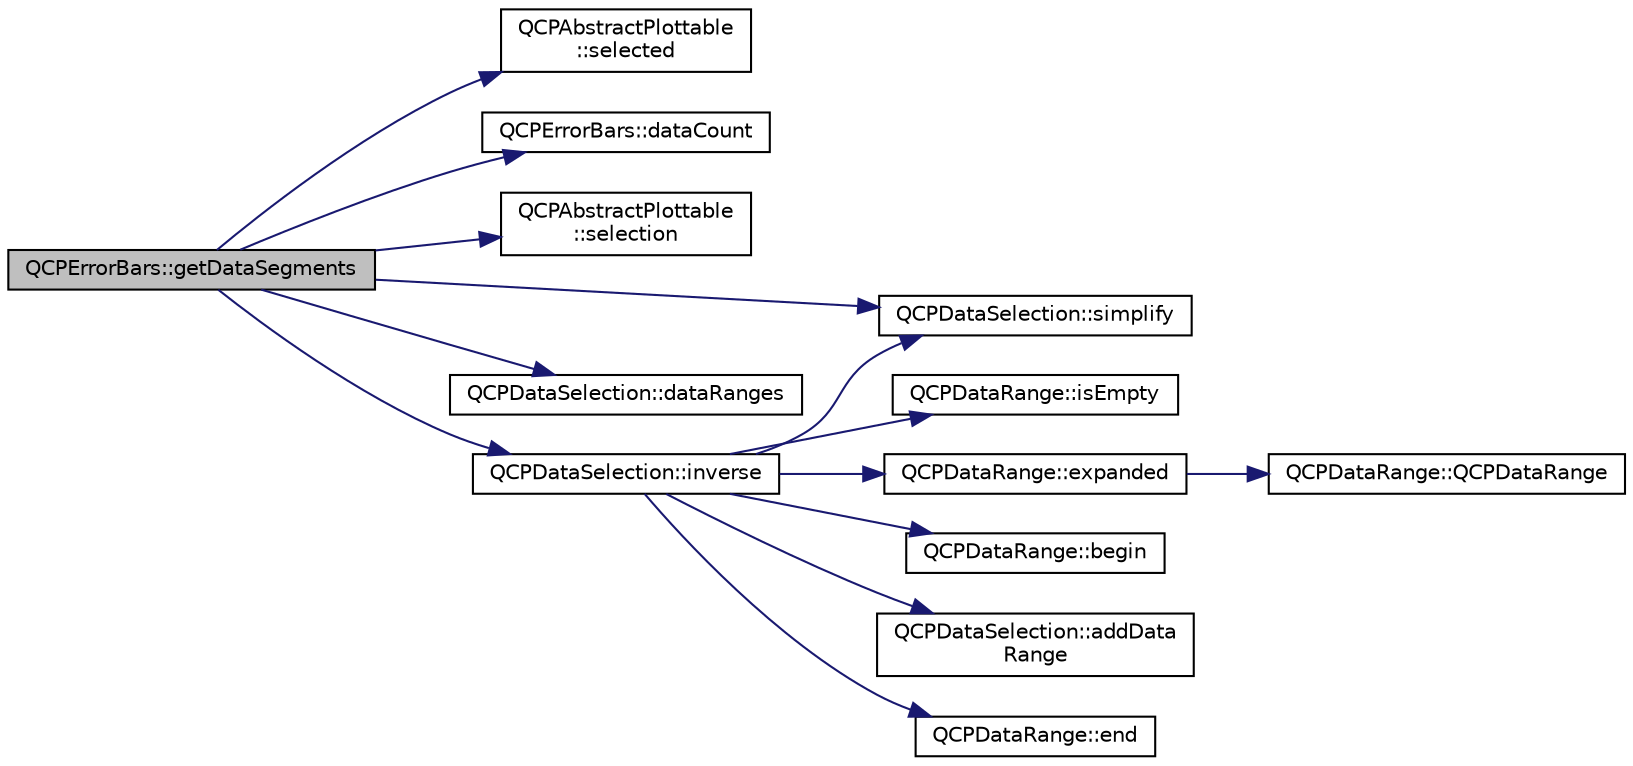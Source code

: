 digraph "QCPErrorBars::getDataSegments"
{
  edge [fontname="Helvetica",fontsize="10",labelfontname="Helvetica",labelfontsize="10"];
  node [fontname="Helvetica",fontsize="10",shape=record];
  rankdir="LR";
  Node123 [label="QCPErrorBars::getDataSegments",height=0.2,width=0.4,color="black", fillcolor="grey75", style="filled", fontcolor="black"];
  Node123 -> Node124 [color="midnightblue",fontsize="10",style="solid",fontname="Helvetica"];
  Node124 [label="QCPAbstractPlottable\l::selected",height=0.2,width=0.4,color="black", fillcolor="white", style="filled",URL="$class_q_c_p_abstract_plottable.html#a0b3b514474fe93354fc74cfc144184b4"];
  Node123 -> Node125 [color="midnightblue",fontsize="10",style="solid",fontname="Helvetica"];
  Node125 [label="QCPErrorBars::dataCount",height=0.2,width=0.4,color="black", fillcolor="white", style="filled",URL="$class_q_c_p_error_bars.html#a18b797c62f2af000b926e52eb46d97c7"];
  Node123 -> Node126 [color="midnightblue",fontsize="10",style="solid",fontname="Helvetica"];
  Node126 [label="QCPAbstractPlottable\l::selection",height=0.2,width=0.4,color="black", fillcolor="white", style="filled",URL="$class_q_c_p_abstract_plottable.html#a040bf09f41d456284cfd39cc37aa068f"];
  Node123 -> Node127 [color="midnightblue",fontsize="10",style="solid",fontname="Helvetica"];
  Node127 [label="QCPDataSelection::simplify",height=0.2,width=0.4,color="black", fillcolor="white", style="filled",URL="$class_q_c_p_data_selection.html#a4a2fbad1a6e4d1dd26fdfdf88956f2a4"];
  Node123 -> Node128 [color="midnightblue",fontsize="10",style="solid",fontname="Helvetica"];
  Node128 [label="QCPDataSelection::dataRanges",height=0.2,width=0.4,color="black", fillcolor="white", style="filled",URL="$class_q_c_p_data_selection.html#ac3b1c5e7713d380cd9e447f4556b94da"];
  Node123 -> Node129 [color="midnightblue",fontsize="10",style="solid",fontname="Helvetica"];
  Node129 [label="QCPDataSelection::inverse",height=0.2,width=0.4,color="black", fillcolor="white", style="filled",URL="$class_q_c_p_data_selection.html#ae8097f4e4ffee7b1b5df27c93eb365db"];
  Node129 -> Node130 [color="midnightblue",fontsize="10",style="solid",fontname="Helvetica"];
  Node130 [label="QCPDataRange::isEmpty",height=0.2,width=0.4,color="black", fillcolor="white", style="filled",URL="$class_q_c_p_data_range.html#ac32e53fc05d6cd2eac96b96a7265d3b8"];
  Node129 -> Node131 [color="midnightblue",fontsize="10",style="solid",fontname="Helvetica"];
  Node131 [label="QCPDataRange::expanded",height=0.2,width=0.4,color="black", fillcolor="white", style="filled",URL="$class_q_c_p_data_range.html#a36c8ad8acf177ffeb0a72c8d73030844"];
  Node131 -> Node132 [color="midnightblue",fontsize="10",style="solid",fontname="Helvetica"];
  Node132 [label="QCPDataRange::QCPDataRange",height=0.2,width=0.4,color="black", fillcolor="white", style="filled",URL="$class_q_c_p_data_range.html#a49e72fd9bace1da9d875136dcc04c986"];
  Node129 -> Node133 [color="midnightblue",fontsize="10",style="solid",fontname="Helvetica"];
  Node133 [label="QCPDataRange::begin",height=0.2,width=0.4,color="black", fillcolor="white", style="filled",URL="$class_q_c_p_data_range.html#ae76d7eba9defdfafcd0fc41096793129"];
  Node129 -> Node134 [color="midnightblue",fontsize="10",style="solid",fontname="Helvetica"];
  Node134 [label="QCPDataSelection::addData\lRange",height=0.2,width=0.4,color="black", fillcolor="white", style="filled",URL="$class_q_c_p_data_selection.html#a46740c5aa7b80ae9b2abf6985d61b74f"];
  Node129 -> Node135 [color="midnightblue",fontsize="10",style="solid",fontname="Helvetica"];
  Node135 [label="QCPDataRange::end",height=0.2,width=0.4,color="black", fillcolor="white", style="filled",URL="$class_q_c_p_data_range.html#aee1b20fb045929c3753ee2ce14af7630"];
  Node129 -> Node127 [color="midnightblue",fontsize="10",style="solid",fontname="Helvetica"];
}
